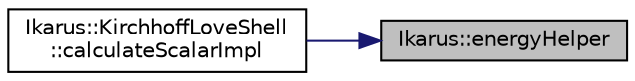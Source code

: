 digraph "Ikarus::energyHelper"
{
 // LATEX_PDF_SIZE
  edge [fontname="Helvetica",fontsize="10",labelfontname="Helvetica",labelfontsize="10"];
  node [fontname="Helvetica",fontsize="10",shape=record];
  rankdir="RL";
  Node1 [label="Ikarus::energyHelper",height=0.2,width=0.4,color="black", fillcolor="grey75", style="filled", fontcolor="black",tooltip="Helper function to calculate the energy for Kirchhoff-Love shell elements."];
  Node1 -> Node2 [dir="back",color="midnightblue",fontsize="10",style="solid"];
  Node2 [label="Ikarus::KirchhoffLoveShell\l::calculateScalarImpl",height=0.2,width=0.4,color="black", fillcolor="white", style="filled",URL="$da/da1/a01258.html#a83c5d12a0591fce31bc29ea903156863",tooltip="Implementation to calculate the scalar value."];
}
